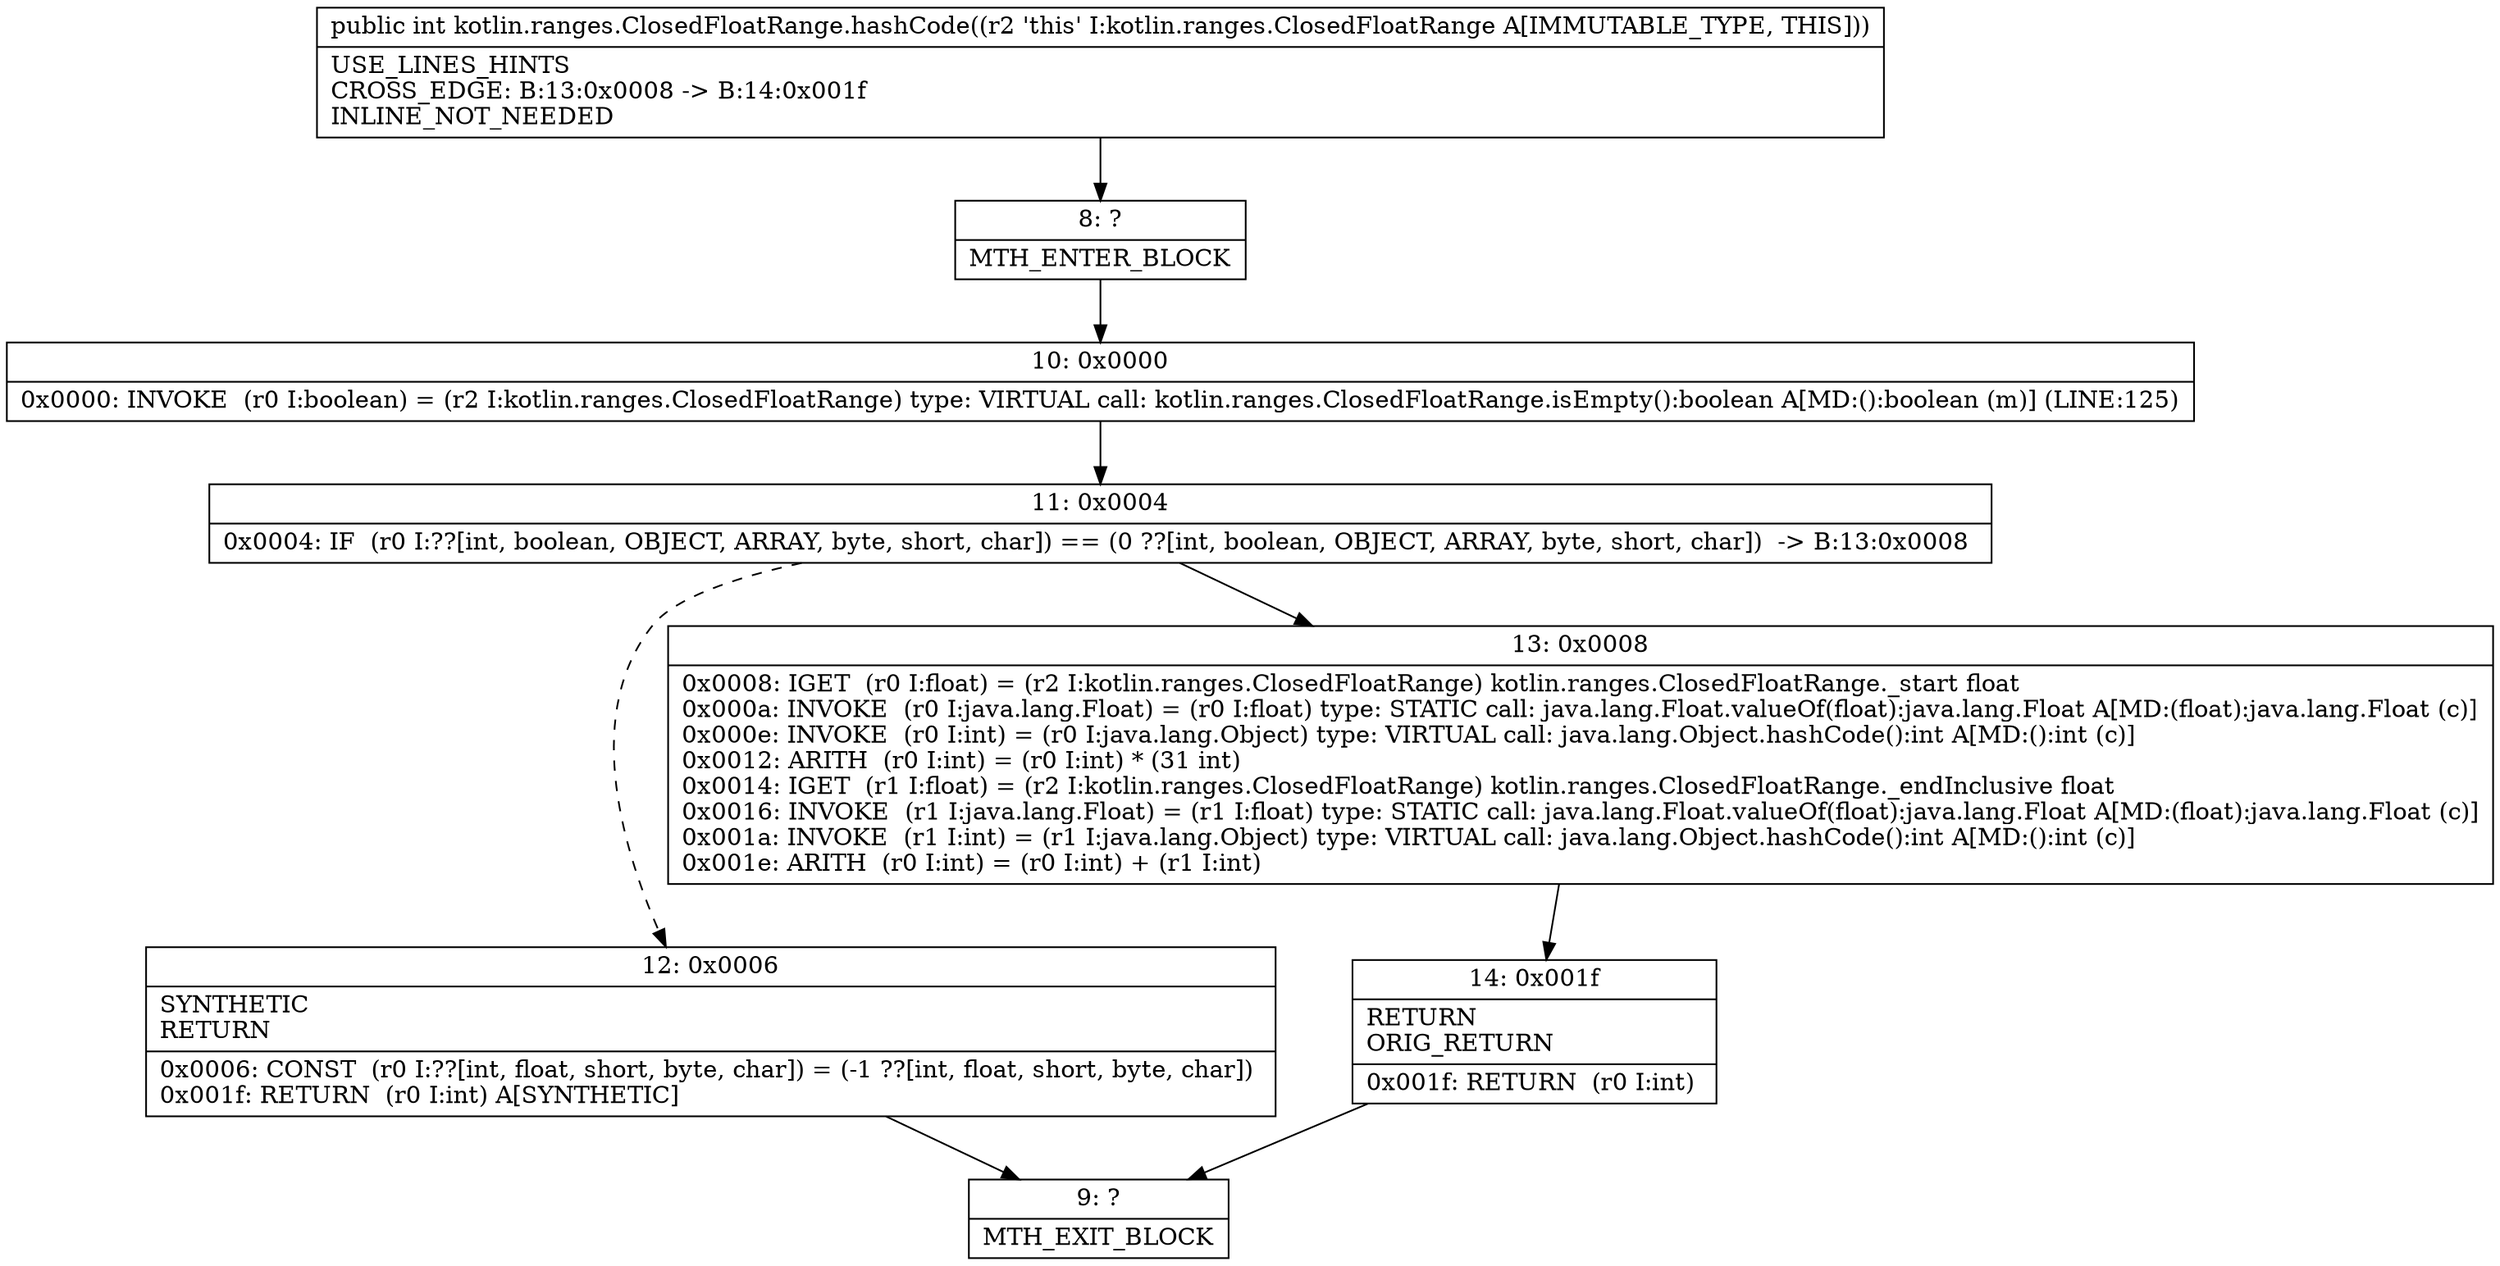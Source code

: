 digraph "CFG forkotlin.ranges.ClosedFloatRange.hashCode()I" {
Node_8 [shape=record,label="{8\:\ ?|MTH_ENTER_BLOCK\l}"];
Node_10 [shape=record,label="{10\:\ 0x0000|0x0000: INVOKE  (r0 I:boolean) = (r2 I:kotlin.ranges.ClosedFloatRange) type: VIRTUAL call: kotlin.ranges.ClosedFloatRange.isEmpty():boolean A[MD:():boolean (m)] (LINE:125)\l}"];
Node_11 [shape=record,label="{11\:\ 0x0004|0x0004: IF  (r0 I:??[int, boolean, OBJECT, ARRAY, byte, short, char]) == (0 ??[int, boolean, OBJECT, ARRAY, byte, short, char])  \-\> B:13:0x0008 \l}"];
Node_12 [shape=record,label="{12\:\ 0x0006|SYNTHETIC\lRETURN\l|0x0006: CONST  (r0 I:??[int, float, short, byte, char]) = (\-1 ??[int, float, short, byte, char]) \l0x001f: RETURN  (r0 I:int) A[SYNTHETIC]\l}"];
Node_9 [shape=record,label="{9\:\ ?|MTH_EXIT_BLOCK\l}"];
Node_13 [shape=record,label="{13\:\ 0x0008|0x0008: IGET  (r0 I:float) = (r2 I:kotlin.ranges.ClosedFloatRange) kotlin.ranges.ClosedFloatRange._start float \l0x000a: INVOKE  (r0 I:java.lang.Float) = (r0 I:float) type: STATIC call: java.lang.Float.valueOf(float):java.lang.Float A[MD:(float):java.lang.Float (c)]\l0x000e: INVOKE  (r0 I:int) = (r0 I:java.lang.Object) type: VIRTUAL call: java.lang.Object.hashCode():int A[MD:():int (c)]\l0x0012: ARITH  (r0 I:int) = (r0 I:int) * (31 int) \l0x0014: IGET  (r1 I:float) = (r2 I:kotlin.ranges.ClosedFloatRange) kotlin.ranges.ClosedFloatRange._endInclusive float \l0x0016: INVOKE  (r1 I:java.lang.Float) = (r1 I:float) type: STATIC call: java.lang.Float.valueOf(float):java.lang.Float A[MD:(float):java.lang.Float (c)]\l0x001a: INVOKE  (r1 I:int) = (r1 I:java.lang.Object) type: VIRTUAL call: java.lang.Object.hashCode():int A[MD:():int (c)]\l0x001e: ARITH  (r0 I:int) = (r0 I:int) + (r1 I:int) \l}"];
Node_14 [shape=record,label="{14\:\ 0x001f|RETURN\lORIG_RETURN\l|0x001f: RETURN  (r0 I:int) \l}"];
MethodNode[shape=record,label="{public int kotlin.ranges.ClosedFloatRange.hashCode((r2 'this' I:kotlin.ranges.ClosedFloatRange A[IMMUTABLE_TYPE, THIS]))  | USE_LINES_HINTS\lCROSS_EDGE: B:13:0x0008 \-\> B:14:0x001f\lINLINE_NOT_NEEDED\l}"];
MethodNode -> Node_8;Node_8 -> Node_10;
Node_10 -> Node_11;
Node_11 -> Node_12[style=dashed];
Node_11 -> Node_13;
Node_12 -> Node_9;
Node_13 -> Node_14;
Node_14 -> Node_9;
}

